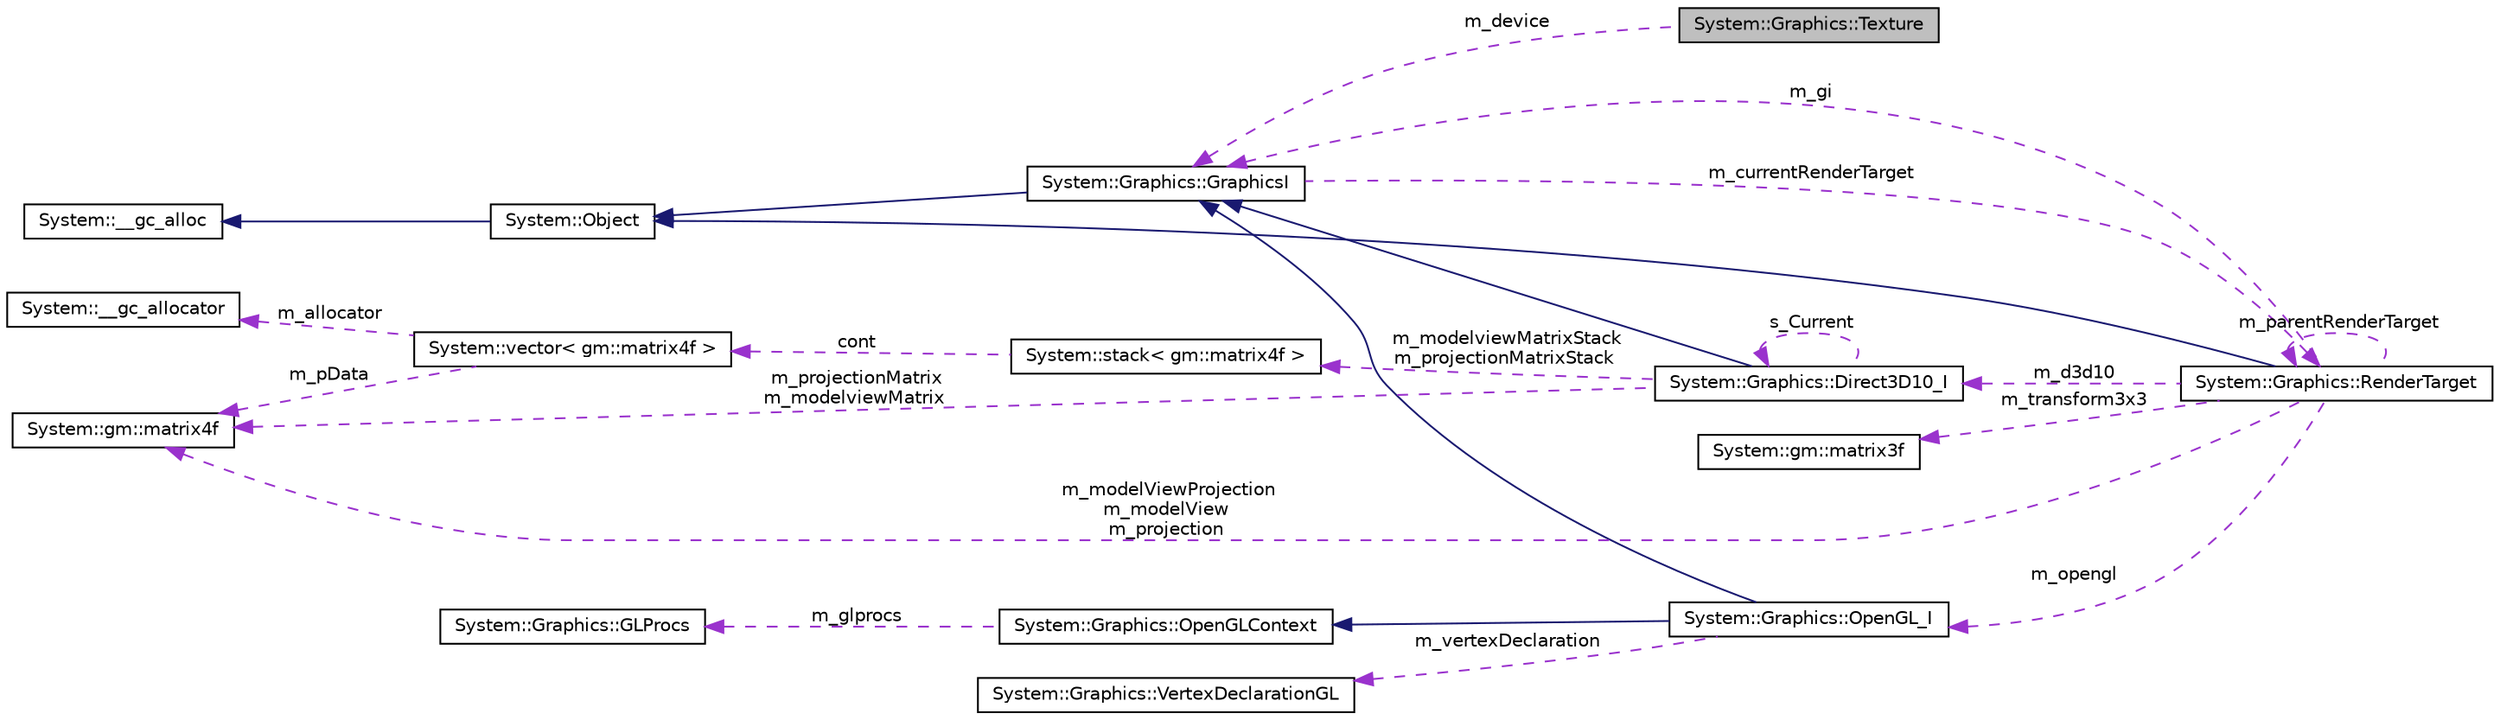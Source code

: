 digraph G
{
  edge [fontname="Helvetica",fontsize="10",labelfontname="Helvetica",labelfontsize="10"];
  node [fontname="Helvetica",fontsize="10",shape=record];
  rankdir="LR";
  Node1 [label="System::Graphics::Texture",height=0.2,width=0.4,color="black", fillcolor="grey75", style="filled" fontcolor="black"];
  Node2 -> Node1 [dir="back",color="darkorchid3",fontsize="10",style="dashed",label=" m_device" ,fontname="Helvetica"];
  Node2 [label="System::Graphics::GraphicsI",height=0.2,width=0.4,color="black", fillcolor="white", style="filled",URL="$class_system_1_1_graphics_1_1_graphics_i.html"];
  Node3 -> Node2 [dir="back",color="midnightblue",fontsize="10",style="solid",fontname="Helvetica"];
  Node3 [label="System::Object",height=0.2,width=0.4,color="black", fillcolor="white", style="filled",URL="$class_system_1_1_object.html"];
  Node4 -> Node3 [dir="back",color="midnightblue",fontsize="10",style="solid",fontname="Helvetica"];
  Node4 [label="System::__gc_alloc",height=0.2,width=0.4,color="black", fillcolor="white", style="filled",URL="$class_system_1_1____gc__alloc.html"];
  Node5 -> Node2 [dir="back",color="darkorchid3",fontsize="10",style="dashed",label=" m_currentRenderTarget" ,fontname="Helvetica"];
  Node5 [label="System::Graphics::RenderTarget",height=0.2,width=0.4,color="black", fillcolor="white", style="filled",URL="$class_system_1_1_graphics_1_1_render_target.html"];
  Node3 -> Node5 [dir="back",color="midnightblue",fontsize="10",style="solid",fontname="Helvetica"];
  Node5 -> Node5 [dir="back",color="darkorchid3",fontsize="10",style="dashed",label=" m_parentRenderTarget" ,fontname="Helvetica"];
  Node6 -> Node5 [dir="back",color="darkorchid3",fontsize="10",style="dashed",label=" m_modelViewProjection\nm_modelView\nm_projection" ,fontname="Helvetica"];
  Node6 [label="System::gm::matrix4f",height=0.2,width=0.4,color="black", fillcolor="white", style="filled",URL="$class_system_1_1gm_1_1matrix4f.html"];
  Node7 -> Node5 [dir="back",color="darkorchid3",fontsize="10",style="dashed",label=" m_transform3x3" ,fontname="Helvetica"];
  Node7 [label="System::gm::matrix3f",height=0.2,width=0.4,color="black", fillcolor="white", style="filled",URL="$class_system_1_1gm_1_1matrix3f.html"];
  Node8 -> Node5 [dir="back",color="darkorchid3",fontsize="10",style="dashed",label=" m_d3d10" ,fontname="Helvetica"];
  Node8 [label="System::Graphics::Direct3D10_I",height=0.2,width=0.4,color="black", fillcolor="white", style="filled",URL="$class_system_1_1_graphics_1_1_direct3_d10___i.html"];
  Node2 -> Node8 [dir="back",color="midnightblue",fontsize="10",style="solid",fontname="Helvetica"];
  Node9 -> Node8 [dir="back",color="darkorchid3",fontsize="10",style="dashed",label=" m_modelviewMatrixStack\nm_projectionMatrixStack" ,fontname="Helvetica"];
  Node9 [label="System::stack\< gm::matrix4f \>",height=0.2,width=0.4,color="black", fillcolor="white", style="filled",URL="$class_system_1_1stack.html"];
  Node10 -> Node9 [dir="back",color="darkorchid3",fontsize="10",style="dashed",label=" cont" ,fontname="Helvetica"];
  Node10 [label="System::vector\< gm::matrix4f \>",height=0.2,width=0.4,color="black", fillcolor="white", style="filled",URL="$class_system_1_1vector.html"];
  Node11 -> Node10 [dir="back",color="darkorchid3",fontsize="10",style="dashed",label=" m_allocator" ,fontname="Helvetica"];
  Node11 [label="System::__gc_allocator",height=0.2,width=0.4,color="black", fillcolor="white", style="filled",URL="$class_system_1_1____gc__allocator.html"];
  Node6 -> Node10 [dir="back",color="darkorchid3",fontsize="10",style="dashed",label=" m_pData" ,fontname="Helvetica"];
  Node6 -> Node8 [dir="back",color="darkorchid3",fontsize="10",style="dashed",label=" m_projectionMatrix\nm_modelviewMatrix" ,fontname="Helvetica"];
  Node8 -> Node8 [dir="back",color="darkorchid3",fontsize="10",style="dashed",label=" s_Current" ,fontname="Helvetica"];
  Node12 -> Node5 [dir="back",color="darkorchid3",fontsize="10",style="dashed",label=" m_opengl" ,fontname="Helvetica"];
  Node12 [label="System::Graphics::OpenGL_I",height=0.2,width=0.4,color="black", fillcolor="white", style="filled",URL="$class_system_1_1_graphics_1_1_open_g_l___i.html"];
  Node2 -> Node12 [dir="back",color="midnightblue",fontsize="10",style="solid",fontname="Helvetica"];
  Node13 -> Node12 [dir="back",color="midnightblue",fontsize="10",style="solid",fontname="Helvetica"];
  Node13 [label="System::Graphics::OpenGLContext",height=0.2,width=0.4,color="black", fillcolor="white", style="filled",URL="$class_system_1_1_graphics_1_1_open_g_l_context.html"];
  Node14 -> Node13 [dir="back",color="darkorchid3",fontsize="10",style="dashed",label=" m_glprocs" ,fontname="Helvetica"];
  Node14 [label="System::Graphics::GLProcs",height=0.2,width=0.4,color="black", fillcolor="white", style="filled",URL="$struct_system_1_1_graphics_1_1_g_l_procs.html"];
  Node15 -> Node12 [dir="back",color="darkorchid3",fontsize="10",style="dashed",label=" m_vertexDeclaration" ,fontname="Helvetica"];
  Node15 [label="System::Graphics::VertexDeclarationGL",height=0.2,width=0.4,color="black", fillcolor="white", style="filled",URL="$class_system_1_1_graphics_1_1_vertex_declaration_g_l.html"];
  Node2 -> Node5 [dir="back",color="darkorchid3",fontsize="10",style="dashed",label=" m_gi" ,fontname="Helvetica"];
}
